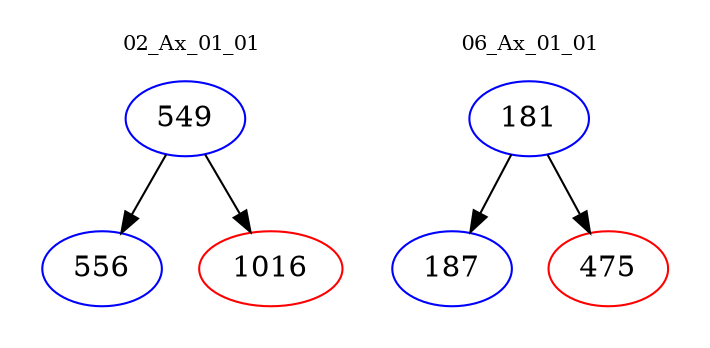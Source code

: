 digraph{
subgraph cluster_0 {
color = white
label = "02_Ax_01_01";
fontsize=10;
T0_549 [label="549", color="blue"]
T0_549 -> T0_556 [color="black"]
T0_556 [label="556", color="blue"]
T0_549 -> T0_1016 [color="black"]
T0_1016 [label="1016", color="red"]
}
subgraph cluster_1 {
color = white
label = "06_Ax_01_01";
fontsize=10;
T1_181 [label="181", color="blue"]
T1_181 -> T1_187 [color="black"]
T1_187 [label="187", color="blue"]
T1_181 -> T1_475 [color="black"]
T1_475 [label="475", color="red"]
}
}
